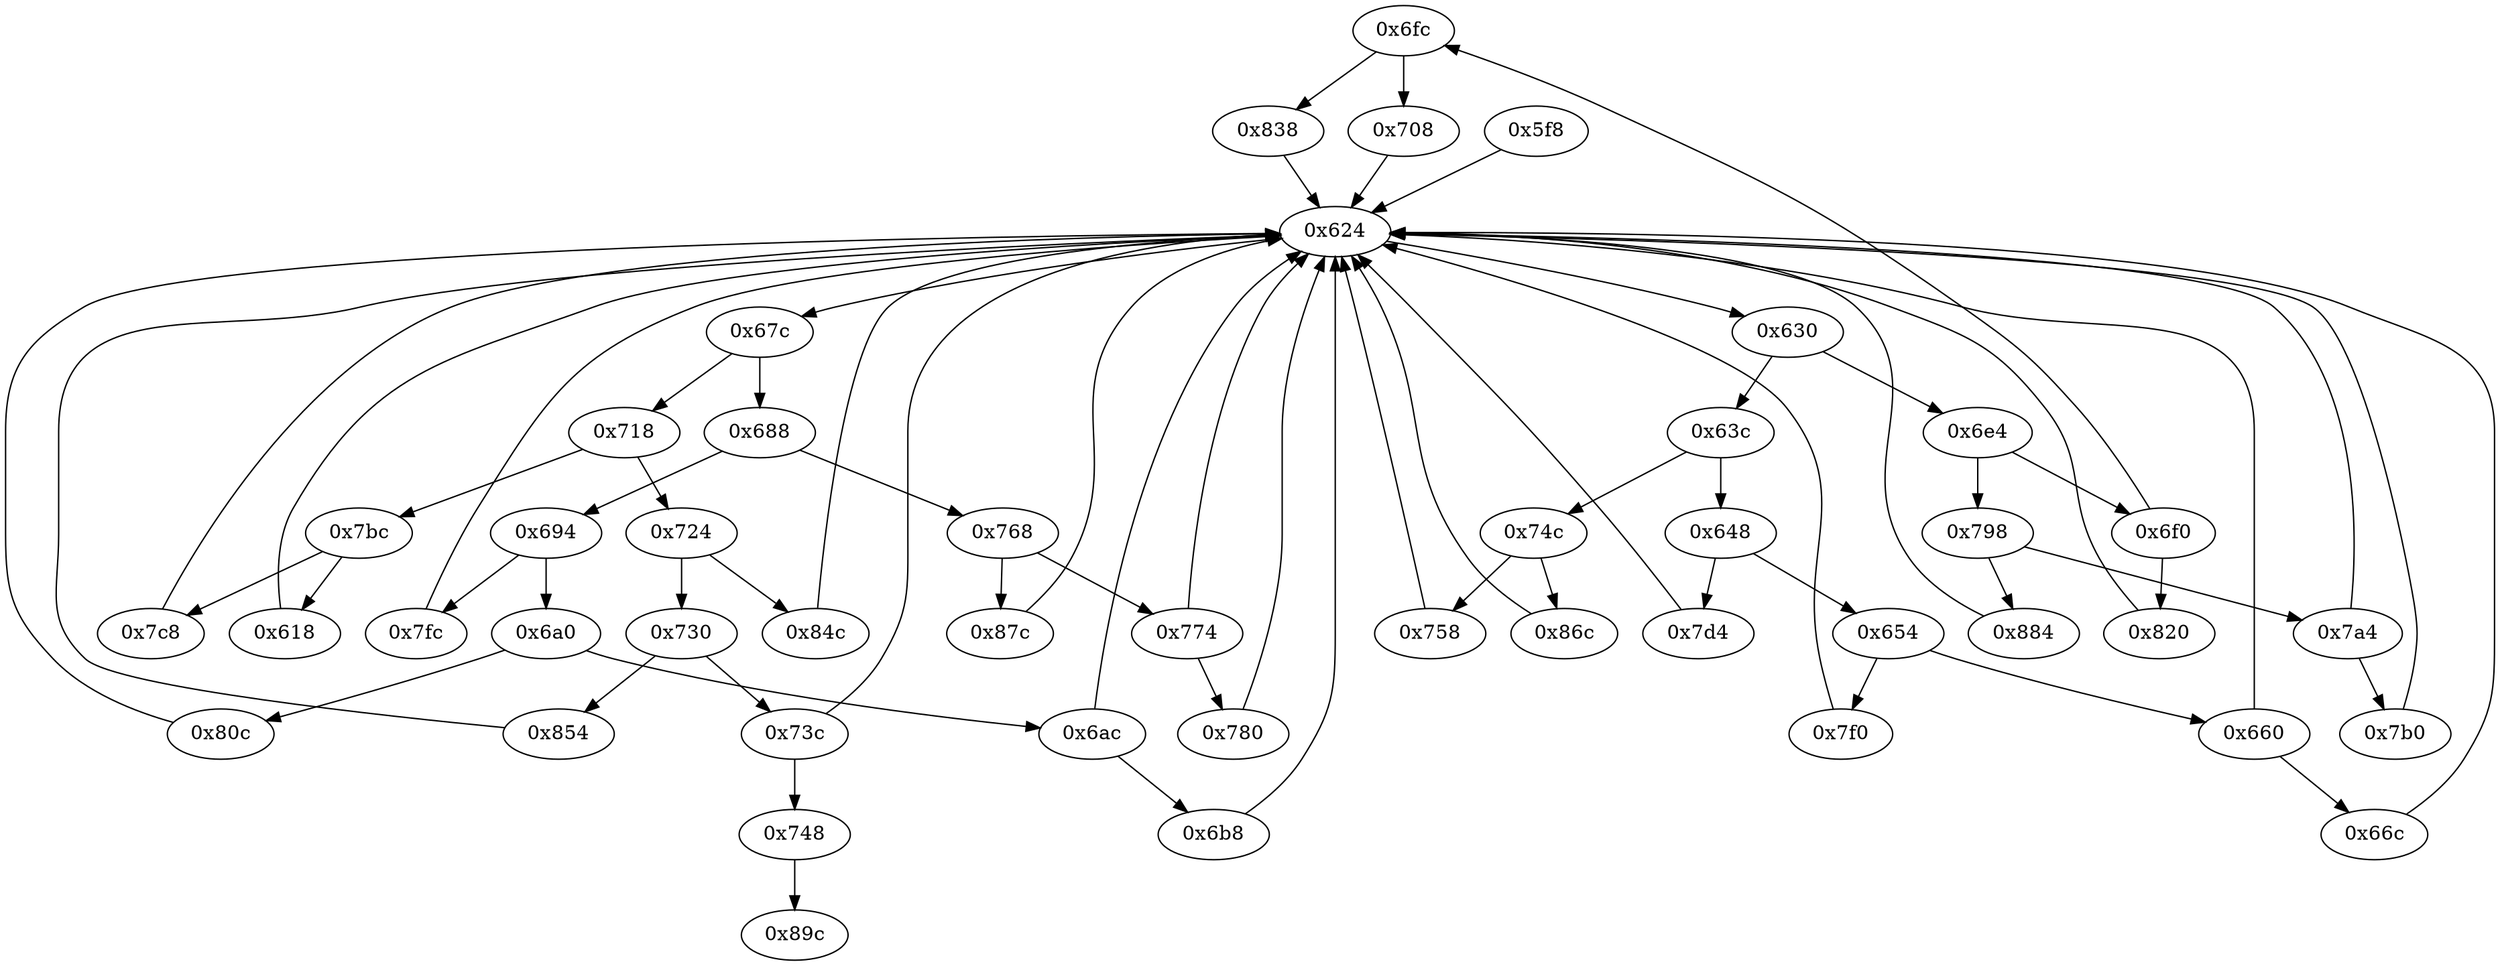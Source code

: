 strict digraph "" {
	"0x6fc"	 [opcode="[u'ldr', u'cmp', u'b']"];
	"0x838"	 [opcode="[u'ldr', u'add', u'str', u'ldr', u'b']"];
	"0x6fc" -> "0x838";
	"0x708"	 [opcode="[u'ldr', u'cmp', u'ldr', u'b']"];
	"0x6fc" -> "0x708";
	"0x87c"	 [opcode="[u'ldr', u'b']"];
	"0x624"	 [opcode="[u'ldr', u'cmp', u'b']"];
	"0x87c" -> "0x624";
	"0x7fc"	 [opcode="[u'ldr', u'ldr', u'mov', u'b']"];
	"0x7fc" -> "0x624";
	"0x654"	 [opcode="[u'ldr', u'cmp', u'b']"];
	"0x7f0"	 [opcode="[u'ldr', u'mov', u'b']"];
	"0x654" -> "0x7f0";
	"0x660"	 [opcode="[u'ldr', u'cmp', u'b']"];
	"0x654" -> "0x660";
	"0x780"	 [opcode="[u'ldr', u'ldr', u'mul', u'str', u'ldr', u'b']"];
	"0x780" -> "0x624";
	"0x688"	 [opcode="[u'ldr', u'cmp', u'b']"];
	"0x694"	 [opcode="[u'ldr', u'cmp', u'b']"];
	"0x688" -> "0x694";
	"0x768"	 [opcode="[u'ldr', u'cmp', u'b']"];
	"0x688" -> "0x768";
	"0x89c"	 [opcode="[u'ldr', u'add', u'bl', u'mov', u'sub', u'pop']"];
	"0x63c"	 [opcode="[u'ldr', u'cmp', u'b']"];
	"0x74c"	 [opcode="[u'ldr', u'cmp', u'b']"];
	"0x63c" -> "0x74c";
	"0x648"	 [opcode="[u'ldr', u'cmp', u'b']"];
	"0x63c" -> "0x648";
	"0x6a0"	 [opcode="[u'ldr', u'cmp', u'b']"];
	"0x6ac"	 [opcode="[u'ldr', u'cmp', u'b']"];
	"0x6a0" -> "0x6ac";
	"0x80c"	 [opcode="[u'ldr', u'ldr', u'str', u'ldr', u'b']"];
	"0x6a0" -> "0x80c";
	"0x7a4"	 [opcode="[u'ldr', u'cmp', u'b']"];
	"0x7b0"	 [opcode="[u'str', u'ldr', u'b']"];
	"0x7a4" -> "0x7b0";
	"0x7a4" -> "0x624";
	"0x7c8"	 [opcode="[u'ldr', u'mov', u'b']"];
	"0x7c8" -> "0x624";
	"0x884"	 [opcode="[u'ldrb', u'ldr', u'ldr', u'cmp', u'mov', u'b']"];
	"0x884" -> "0x624";
	"0x6e4"	 [opcode="[u'ldr', u'cmp', u'b']"];
	"0x798"	 [opcode="[u'ldr', u'cmp', u'b']"];
	"0x6e4" -> "0x798";
	"0x6f0"	 [opcode="[u'ldr', u'cmp', u'b']"];
	"0x6e4" -> "0x6f0";
	"0x820"	 [opcode="[u'ldrb', u'ldr', u'add', u'str', u'ldr', u'b']"];
	"0x820" -> "0x624";
	"0x718"	 [opcode="[u'ldr', u'cmp', u'b']"];
	"0x7bc"	 [opcode="[u'ldr', u'cmp', u'b']"];
	"0x718" -> "0x7bc";
	"0x724"	 [opcode="[u'ldr', u'cmp', u'b']"];
	"0x718" -> "0x724";
	"0x618"	 [opcode="[u'ldr', u'cmp', u'ldr']"];
	"0x618" -> "0x624";
	"0x758"	 [opcode="[u'ldr', u'cmp', u'ldr', u'b']"];
	"0x74c" -> "0x758";
	"0x86c"	 [opcode="[u'ldr', u'mov', u'mov', u'b']"];
	"0x74c" -> "0x86c";
	"0x730"	 [opcode="[u'ldr', u'cmp', u'b']"];
	"0x854"	 [opcode="[u'ldr', u'ldr', u'add', u'str', u'ldr', u'b']"];
	"0x730" -> "0x854";
	"0x73c"	 [opcode="[u'ldr', u'cmp', u'b']"];
	"0x730" -> "0x73c";
	"0x66c"	 [opcode="[u'ldrb', u'str', u'ldr', u'b']"];
	"0x66c" -> "0x624";
	"0x758" -> "0x624";
	"0x630"	 [opcode="[u'ldr', u'cmp', u'b']"];
	"0x630" -> "0x63c";
	"0x630" -> "0x6e4";
	"0x774"	 [opcode="[u'ldr', u'cmp', u'b']"];
	"0x774" -> "0x780";
	"0x774" -> "0x624";
	"0x798" -> "0x7a4";
	"0x798" -> "0x884";
	"0x7bc" -> "0x7c8";
	"0x7bc" -> "0x618";
	"0x86c" -> "0x624";
	"0x748"	 [opcode="[u'b']"];
	"0x748" -> "0x89c";
	"0x6b8"	 [opcode="[u'str', u'str', u'ldr', u'ldrb', u'strb', u'ldr', u'ldr', u'ldrb', u'cmp', u'mov', u'b']"];
	"0x6ac" -> "0x6b8";
	"0x6ac" -> "0x624";
	"0x694" -> "0x7fc";
	"0x694" -> "0x6a0";
	"0x6f0" -> "0x6fc";
	"0x6f0" -> "0x820";
	"0x7f0" -> "0x624";
	"0x7b0" -> "0x624";
	"0x660" -> "0x66c";
	"0x660" -> "0x624";
	"0x838" -> "0x624";
	"0x6b8" -> "0x624";
	"0x648" -> "0x654";
	"0x7d4"	 [opcode="[u'ldr', u'cmp', u'mov', u'mov', u'strb', u'ldr', u'b']"];
	"0x648" -> "0x7d4";
	"0x708" -> "0x624";
	"0x768" -> "0x87c";
	"0x768" -> "0x774";
	"0x724" -> "0x730";
	"0x84c"	 [opcode="[u'ldr', u'b']"];
	"0x724" -> "0x84c";
	"0x854" -> "0x624";
	"0x67c"	 [opcode="[u'ldr', u'cmp', u'b']"];
	"0x67c" -> "0x688";
	"0x67c" -> "0x718";
	"0x80c" -> "0x624";
	"0x624" -> "0x630";
	"0x624" -> "0x67c";
	"0x84c" -> "0x624";
	"0x73c" -> "0x748";
	"0x73c" -> "0x624";
	"0x7d4" -> "0x624";
	"0x5f8"	 [opcode="[u'push', u'add', u'sub', u'ldr', u'ldr', u'ldr', u'add', u'b']"];
	"0x5f8" -> "0x624";
}
